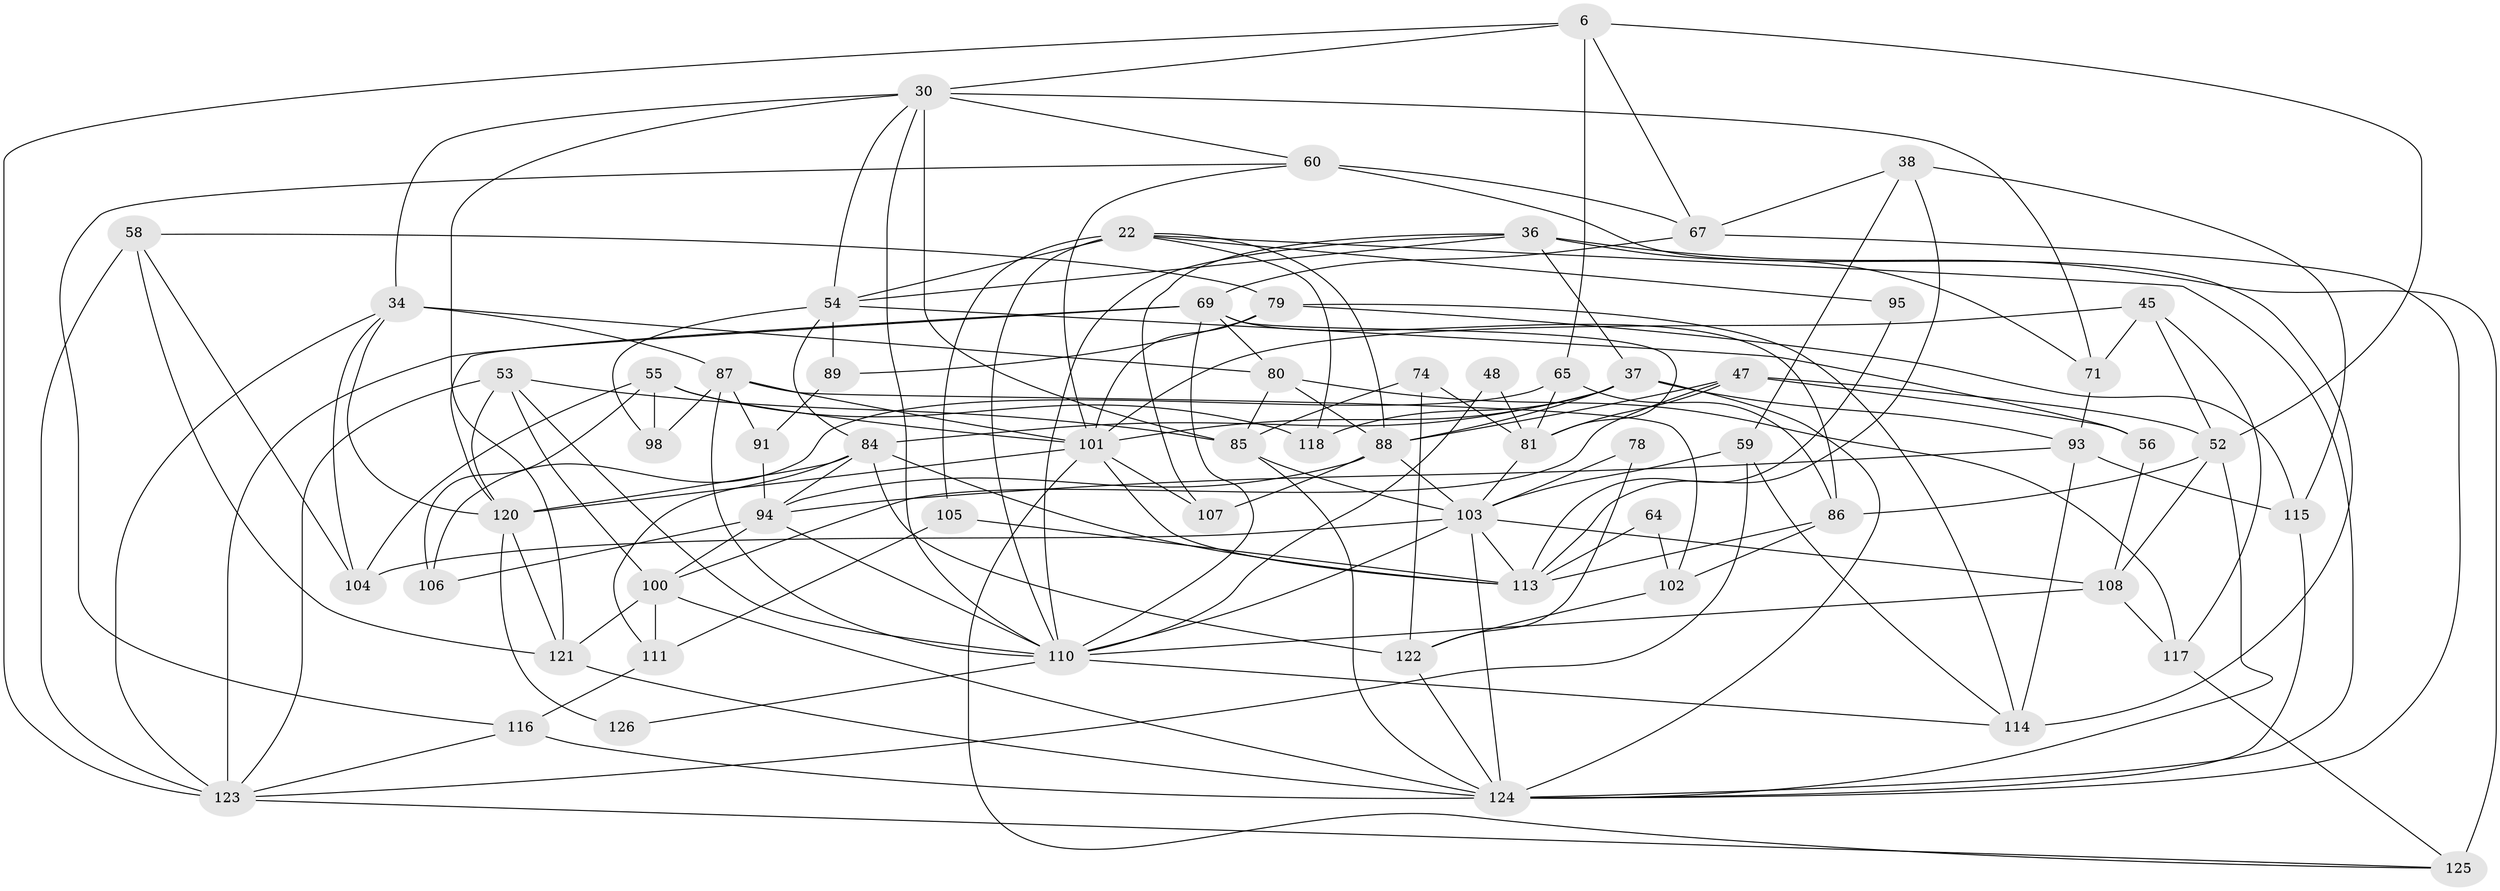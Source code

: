 // original degree distribution, {3: 0.30158730158730157, 5: 0.23015873015873015, 4: 0.25396825396825395, 6: 0.06349206349206349, 7: 0.03968253968253968, 2: 0.10317460317460317, 8: 0.007936507936507936}
// Generated by graph-tools (version 1.1) at 2025/55/03/04/25 21:55:07]
// undirected, 63 vertices, 162 edges
graph export_dot {
graph [start="1"]
  node [color=gray90,style=filled];
  6;
  22 [super="+21"];
  30 [super="+18+20"];
  34 [super="+7"];
  36 [super="+2"];
  37;
  38;
  45;
  47 [super="+17"];
  48;
  52 [super="+35"];
  53;
  54 [super="+44"];
  55;
  56;
  58;
  59;
  60 [super="+28"];
  64;
  65;
  67 [super="+1"];
  69 [super="+68+61"];
  71 [super="+19"];
  74 [super="+63"];
  78;
  79 [super="+66"];
  80;
  81 [super="+15+43"];
  84 [super="+73+83"];
  85 [super="+50"];
  86;
  87 [super="+77"];
  88 [super="+57"];
  89;
  91;
  93 [super="+27"];
  94 [super="+72"];
  95;
  98;
  100 [super="+92"];
  101 [super="+14+31+24"];
  102;
  103 [super="+40"];
  104;
  105;
  106;
  107;
  108;
  110 [super="+46+76"];
  111;
  113 [super="+5+82+97"];
  114 [super="+4+42"];
  115;
  116 [super="+51"];
  117;
  118;
  120 [super="+49+75"];
  121 [super="+12+119"];
  122 [super="+41"];
  123 [super="+99"];
  124 [super="+26+109+112"];
  125 [super="+23"];
  126;
  6 -- 123;
  6 -- 65;
  6 -- 67;
  6 -- 30;
  6 -- 52;
  22 -- 54 [weight=2];
  22 -- 95;
  22 -- 118;
  22 -- 105;
  22 -- 88;
  22 -- 110 [weight=2];
  22 -- 124;
  30 -- 71;
  30 -- 60;
  30 -- 34;
  30 -- 85 [weight=2];
  30 -- 54;
  30 -- 110;
  30 -- 121;
  34 -- 80;
  34 -- 104;
  34 -- 123;
  34 -- 87 [weight=2];
  34 -- 120;
  36 -- 71;
  36 -- 107;
  36 -- 37;
  36 -- 54;
  36 -- 125 [weight=2];
  36 -- 110;
  37 -- 93;
  37 -- 118;
  37 -- 84;
  37 -- 124;
  37 -- 88 [weight=2];
  37 -- 101;
  38 -- 59;
  38 -- 67;
  38 -- 115;
  38 -- 113;
  45 -- 117;
  45 -- 52;
  45 -- 71 [weight=2];
  45 -- 101;
  47 -- 56;
  47 -- 81;
  47 -- 100;
  47 -- 88;
  47 -- 52;
  48 -- 81;
  48 -- 110;
  52 -- 124 [weight=2];
  52 -- 86;
  52 -- 108 [weight=2];
  53 -- 120;
  53 -- 100;
  53 -- 123;
  53 -- 85;
  53 -- 110;
  54 -- 56;
  54 -- 89;
  54 -- 98;
  54 -- 84;
  55 -- 118;
  55 -- 98;
  55 -- 104;
  55 -- 106;
  55 -- 101;
  56 -- 108;
  58 -- 104;
  58 -- 123;
  58 -- 79;
  58 -- 121;
  59 -- 123;
  59 -- 114;
  59 -- 103;
  60 -- 67 [weight=2];
  60 -- 116;
  60 -- 101;
  60 -- 114;
  64 -- 102;
  64 -- 113;
  65 -- 81 [weight=2];
  65 -- 86;
  65 -- 106;
  67 -- 69 [weight=2];
  67 -- 124;
  69 -- 81 [weight=2];
  69 -- 120 [weight=2];
  69 -- 80;
  69 -- 86;
  69 -- 123 [weight=2];
  69 -- 110;
  71 -- 93;
  74 -- 122;
  74 -- 81;
  74 -- 85 [weight=2];
  78 -- 122;
  78 -- 103;
  79 -- 89;
  79 -- 114;
  79 -- 115;
  79 -- 101;
  80 -- 117;
  80 -- 85;
  80 -- 88;
  81 -- 103 [weight=2];
  84 -- 122;
  84 -- 113;
  84 -- 94 [weight=2];
  84 -- 111;
  84 -- 120;
  85 -- 103;
  85 -- 124 [weight=3];
  86 -- 102;
  86 -- 113;
  87 -- 110;
  87 -- 91;
  87 -- 98;
  87 -- 102;
  87 -- 101;
  88 -- 103 [weight=2];
  88 -- 107;
  88 -- 94;
  89 -- 91;
  91 -- 94;
  93 -- 114;
  93 -- 115;
  93 -- 94;
  94 -- 106;
  94 -- 100;
  94 -- 110;
  95 -- 113;
  100 -- 111 [weight=2];
  100 -- 121;
  100 -- 124;
  101 -- 107;
  101 -- 113 [weight=3];
  101 -- 120;
  101 -- 125;
  102 -- 122;
  103 -- 124 [weight=2];
  103 -- 104;
  103 -- 108;
  103 -- 113 [weight=2];
  103 -- 110 [weight=2];
  105 -- 111;
  105 -- 113;
  108 -- 117;
  108 -- 110;
  110 -- 126;
  110 -- 114;
  111 -- 116;
  115 -- 124;
  116 -- 123;
  116 -- 124;
  117 -- 125;
  120 -- 126;
  120 -- 121;
  121 -- 124;
  122 -- 124;
  123 -- 125;
}
